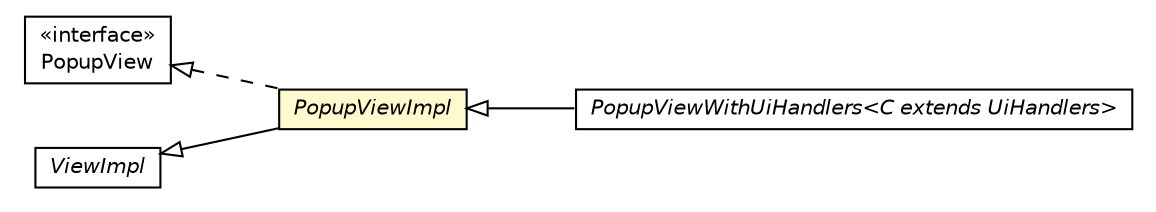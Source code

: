 #!/usr/local/bin/dot
#
# Class diagram 
# Generated by UMLGraph version R5_6-24-gf6e263 (http://www.umlgraph.org/)
#

digraph G {
	edge [fontname="Helvetica",fontsize=10,labelfontname="Helvetica",labelfontsize=10];
	node [fontname="Helvetica",fontsize=10,shape=plaintext];
	nodesep=0.25;
	ranksep=0.5;
	rankdir=LR;
	// com.gwtplatform.mvp.client.PopupView
	c291525 [label=<<table title="com.gwtplatform.mvp.client.PopupView" border="0" cellborder="1" cellspacing="0" cellpadding="2" port="p" href="./PopupView.html">
		<tr><td><table border="0" cellspacing="0" cellpadding="1">
<tr><td align="center" balign="center"> &#171;interface&#187; </td></tr>
<tr><td align="center" balign="center"> PopupView </td></tr>
		</table></td></tr>
		</table>>, URL="./PopupView.html", fontname="Helvetica", fontcolor="black", fontsize=10.0];
	// com.gwtplatform.mvp.client.ViewImpl
	c291529 [label=<<table title="com.gwtplatform.mvp.client.ViewImpl" border="0" cellborder="1" cellspacing="0" cellpadding="2" port="p" href="./ViewImpl.html">
		<tr><td><table border="0" cellspacing="0" cellpadding="1">
<tr><td align="center" balign="center"><font face="Helvetica-Oblique"> ViewImpl </font></td></tr>
		</table></td></tr>
		</table>>, URL="./ViewImpl.html", fontname="Helvetica", fontcolor="black", fontsize=10.0];
	// com.gwtplatform.mvp.client.PopupViewWithUiHandlers<C extends com.gwtplatform.mvp.client.UiHandlers>
	c291535 [label=<<table title="com.gwtplatform.mvp.client.PopupViewWithUiHandlers" border="0" cellborder="1" cellspacing="0" cellpadding="2" port="p" href="./PopupViewWithUiHandlers.html">
		<tr><td><table border="0" cellspacing="0" cellpadding="1">
<tr><td align="center" balign="center"><font face="Helvetica-Oblique"> PopupViewWithUiHandlers&lt;C extends UiHandlers&gt; </font></td></tr>
		</table></td></tr>
		</table>>, URL="./PopupViewWithUiHandlers.html", fontname="Helvetica", fontcolor="black", fontsize=10.0];
	// com.gwtplatform.mvp.client.PopupViewImpl
	c291546 [label=<<table title="com.gwtplatform.mvp.client.PopupViewImpl" border="0" cellborder="1" cellspacing="0" cellpadding="2" port="p" bgcolor="lemonChiffon" href="./PopupViewImpl.html">
		<tr><td><table border="0" cellspacing="0" cellpadding="1">
<tr><td align="center" balign="center"><font face="Helvetica-Oblique"> PopupViewImpl </font></td></tr>
		</table></td></tr>
		</table>>, URL="./PopupViewImpl.html", fontname="Helvetica", fontcolor="black", fontsize=10.0];
	//com.gwtplatform.mvp.client.PopupViewWithUiHandlers<C extends com.gwtplatform.mvp.client.UiHandlers> extends com.gwtplatform.mvp.client.PopupViewImpl
	c291546:p -> c291535:p [dir=back,arrowtail=empty];
	//com.gwtplatform.mvp.client.PopupViewImpl extends com.gwtplatform.mvp.client.ViewImpl
	c291529:p -> c291546:p [dir=back,arrowtail=empty];
	//com.gwtplatform.mvp.client.PopupViewImpl implements com.gwtplatform.mvp.client.PopupView
	c291525:p -> c291546:p [dir=back,arrowtail=empty,style=dashed];
}

